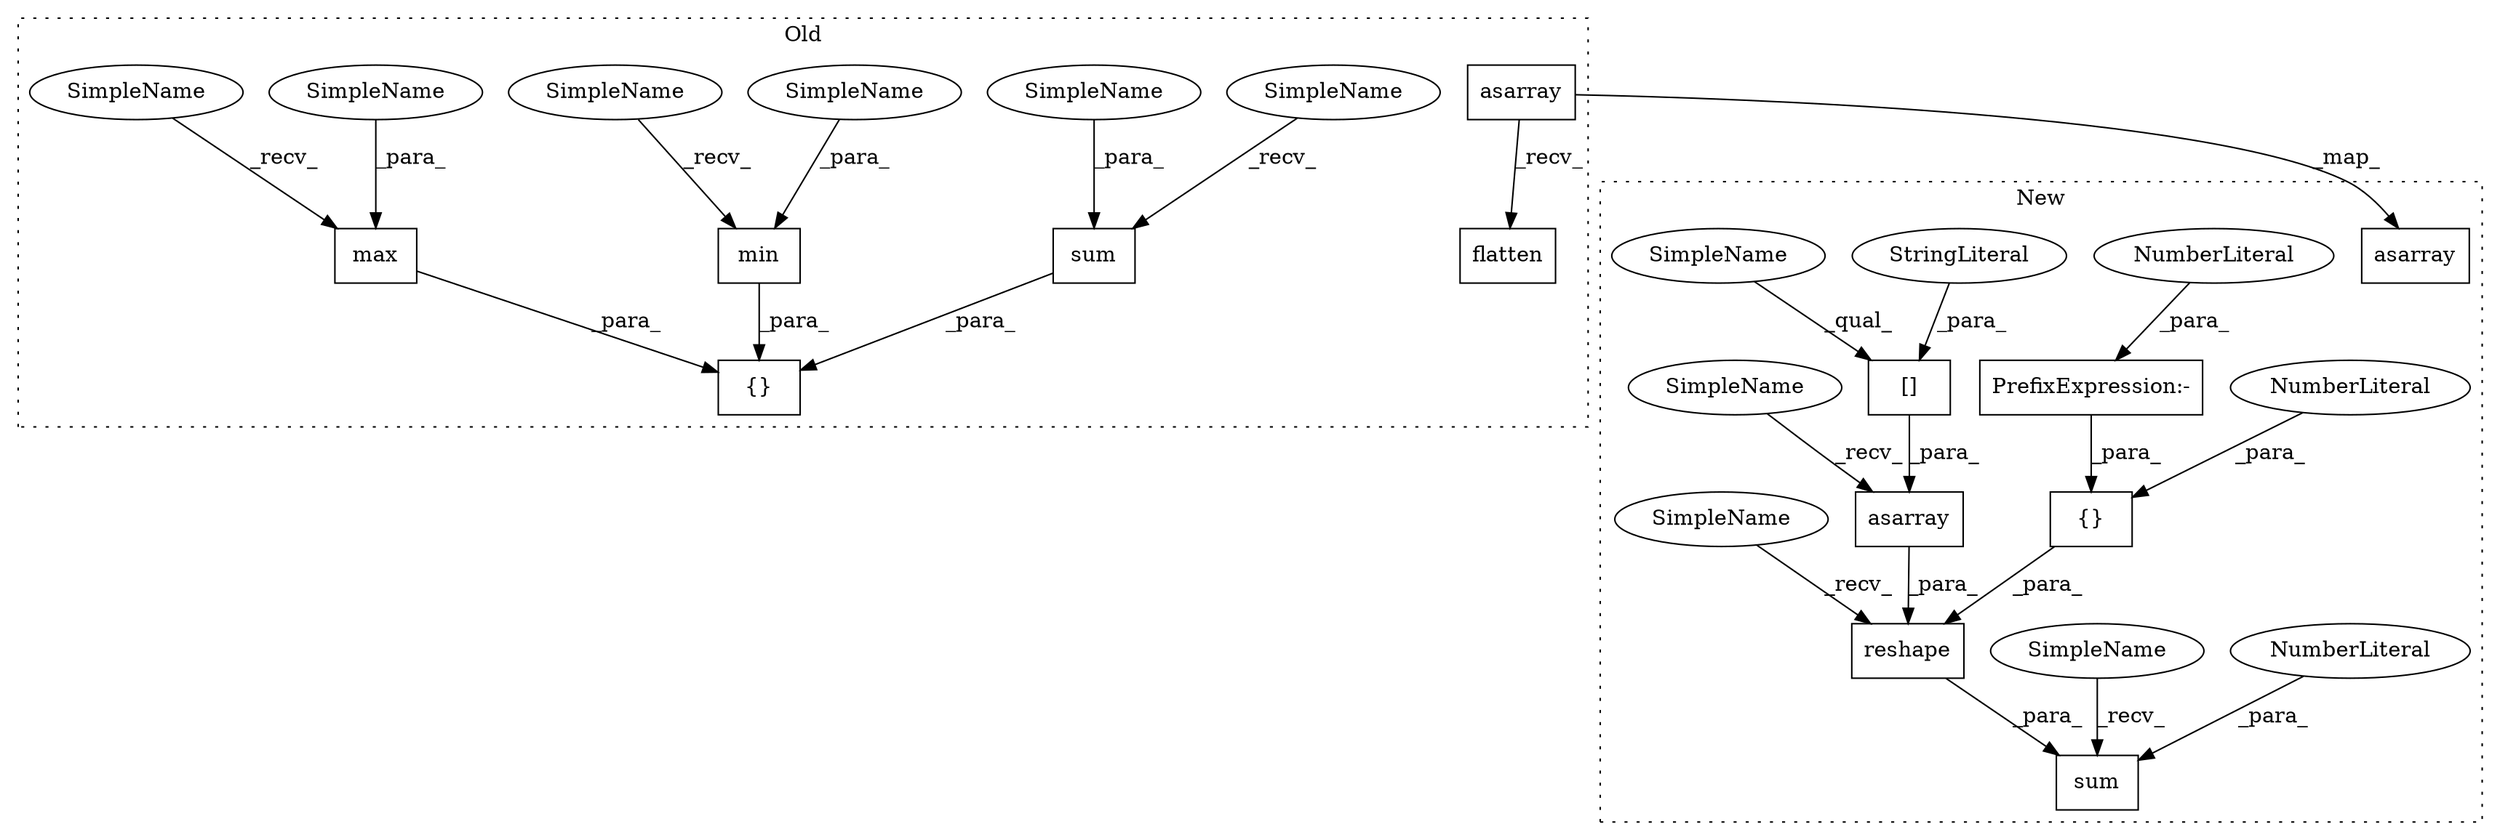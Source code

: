 digraph G {
subgraph cluster0 {
1 [label="min" a="32" s="9103,9110" l="4,1" shape="box"];
3 [label="max" a="32" s="9118,9125" l="4,1" shape="box"];
8 [label="{}" a="4" s="9096,9141" l="1,1" shape="box"];
10 [label="asarray" a="32" s="9035,9055" l="8,1" shape="box"];
11 [label="flatten" a="32" s="9057" l="9" shape="box"];
16 [label="sum" a="32" s="9133,9140" l="4,1" shape="box"];
18 [label="SimpleName" a="42" s="9137" l="3" shape="ellipse"];
19 [label="SimpleName" a="42" s="9122" l="3" shape="ellipse"];
20 [label="SimpleName" a="42" s="9107" l="3" shape="ellipse"];
21 [label="SimpleName" a="42" s="9127" l="5" shape="ellipse"];
22 [label="SimpleName" a="42" s="9097" l="5" shape="ellipse"];
23 [label="SimpleName" a="42" s="9112" l="5" shape="ellipse"];
label = "Old";
style="dotted";
}
subgraph cluster1 {
2 [label="sum" a="32" s="9106,9171" l="4,1" shape="box"];
4 [label="reshape" a="32" s="9116,9168" l="8,1" shape="box"];
5 [label="{}" a="4" s="9161,9167" l="1,1" shape="box"];
6 [label="NumberLiteral" a="34" s="9170" l="1" shape="ellipse"];
7 [label="NumberLiteral" a="34" s="9162" l="2" shape="ellipse"];
9 [label="asarray" a="32" s="9043,9063" l="8,1" shape="box"];
12 [label="PrefixExpression:-" a="38" s="9165" l="1" shape="box"];
13 [label="NumberLiteral" a="34" s="9166" l="1" shape="ellipse"];
14 [label="asarray" a="32" s="9130,9150" l="8,1" shape="box"];
15 [label="[]" a="2" s="9138,9149" l="4,1" shape="box"];
17 [label="StringLiteral" a="45" s="9142" l="7" shape="ellipse"];
24 [label="SimpleName" a="42" s="9138" l="3" shape="ellipse"];
25 [label="SimpleName" a="42" s="9100" l="5" shape="ellipse"];
26 [label="SimpleName" a="42" s="9124" l="5" shape="ellipse"];
27 [label="SimpleName" a="42" s="9110" l="5" shape="ellipse"];
label = "New";
style="dotted";
}
1 -> 8 [label="_para_"];
3 -> 8 [label="_para_"];
4 -> 2 [label="_para_"];
5 -> 4 [label="_para_"];
6 -> 2 [label="_para_"];
7 -> 5 [label="_para_"];
10 -> 11 [label="_recv_"];
10 -> 9 [label="_map_"];
12 -> 5 [label="_para_"];
13 -> 12 [label="_para_"];
14 -> 4 [label="_para_"];
15 -> 14 [label="_para_"];
16 -> 8 [label="_para_"];
17 -> 15 [label="_para_"];
18 -> 16 [label="_para_"];
19 -> 3 [label="_para_"];
20 -> 1 [label="_para_"];
21 -> 16 [label="_recv_"];
22 -> 1 [label="_recv_"];
23 -> 3 [label="_recv_"];
24 -> 15 [label="_qual_"];
25 -> 2 [label="_recv_"];
26 -> 14 [label="_recv_"];
27 -> 4 [label="_recv_"];
}